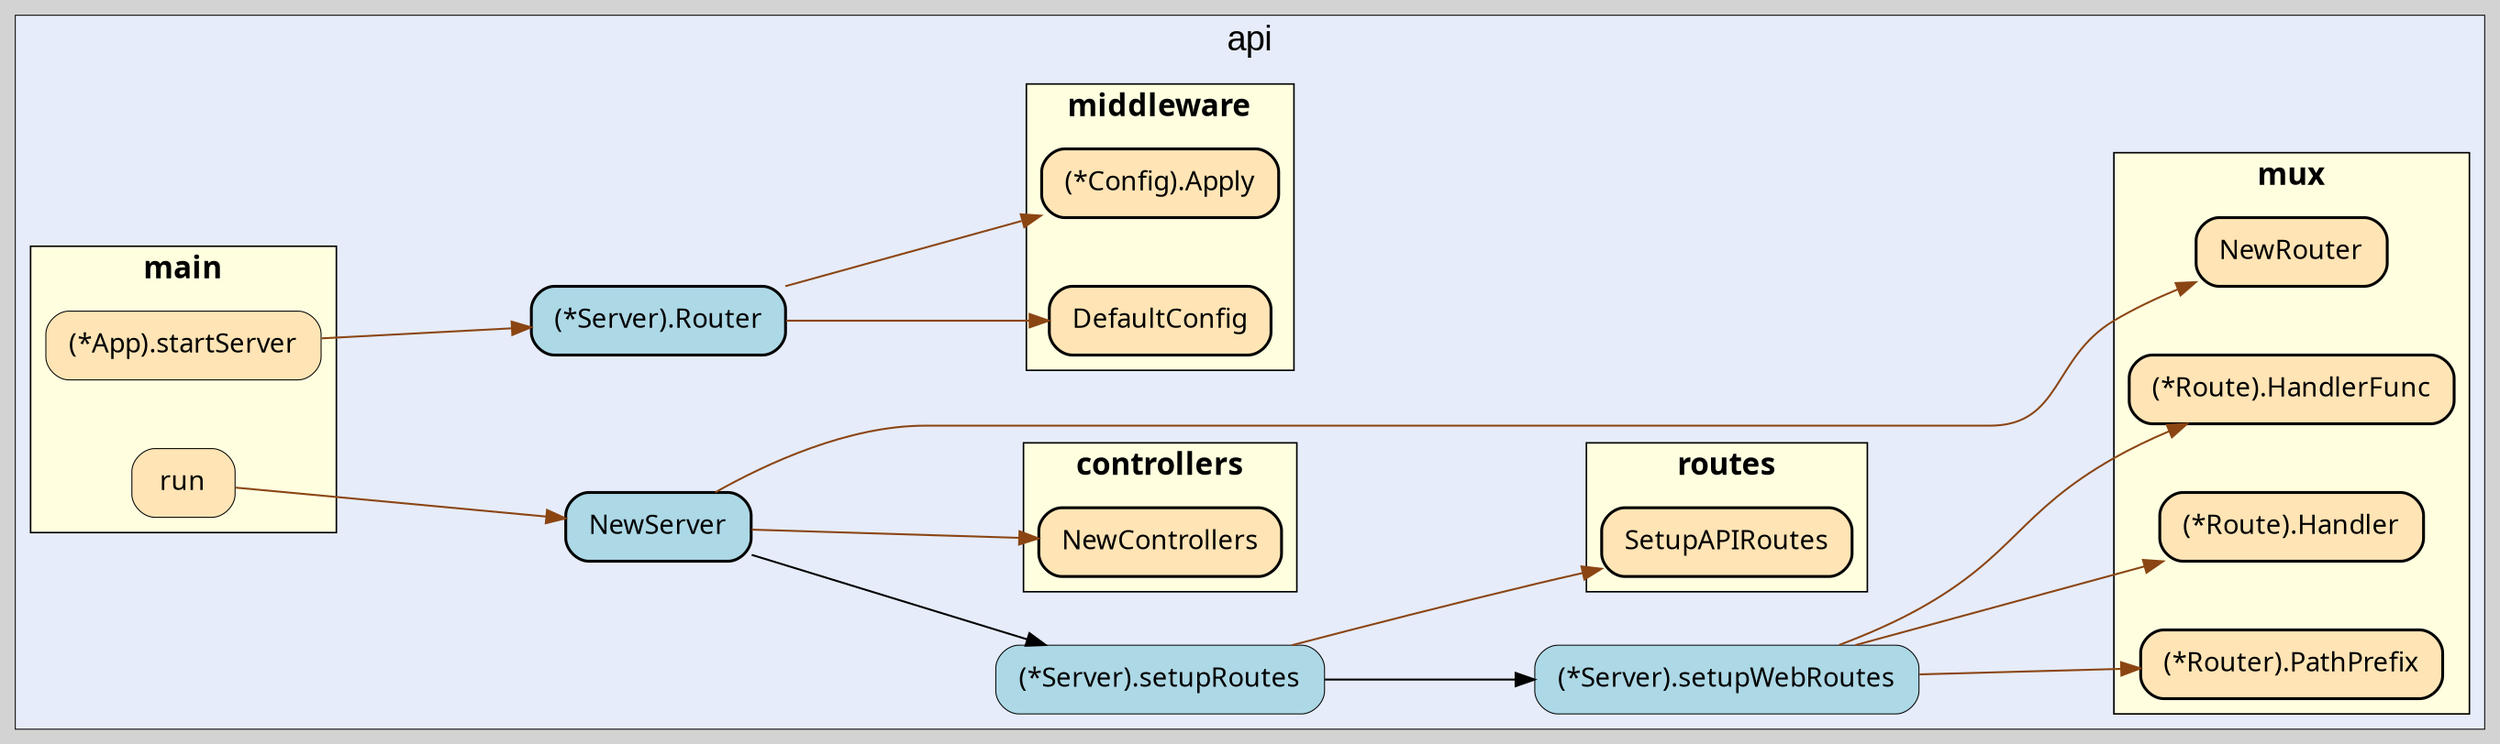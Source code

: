digraph gocallvis {
    label="";
    labeljust="l";
    fontname="Arial";
    fontsize="14";
    rankdir="LR";
    bgcolor="lightgray";
    style="solid";
    penwidth="0.5";
    pad="0.0";
    nodesep="0.5";

    node [shape="box" style="filled,rounded" fillcolor="honeydew" fontname="Verdana" penwidth="1.0" margin="0.16,0.0"];
    edge [minlen="3"]

    subgraph "cluster_focus" {
        bgcolor="#e6ecfa";
label="api";
labelloc="t";
labeljust="c";
fontsize="18";
        
        "github.com/LederWorks/siros/backend/internal/api.NewServer" [ fillcolor="lightblue" label="NewServer" penwidth="1.5" tooltip="github.com/LederWorks/siros/backend/internal/api.NewServer | defined in server.go:31\nat server.go:48: calling [(*github.com/LederWorks/siros/backend/internal/api.Server).setupRoutes]\nat server.go:46: calling [github.com/LederWorks/siros/backend/internal/controllers.NewControllers]\nat server.go:35: calling [github.com/gorilla/mux.NewRouter]" ]
        "(*github.com/LederWorks/siros/backend/internal/api.Server).setupRoutes" [ fillcolor="lightblue" label="(*Server).setupRoutes" penwidth="0.5" tooltip="(*github.com/LederWorks/siros/backend/internal/api.Server).setupRoutes | defined in server.go:60\nat server.go:65: calling [(*github.com/LederWorks/siros/backend/internal/api.Server).setupWebRoutes]\nat server.go:62: calling [github.com/LederWorks/siros/backend/internal/api/routes.SetupAPIRoutes]" ]
        "(*github.com/LederWorks/siros/backend/internal/api.Server).setupWebRoutes" [ fillcolor="lightblue" label="(*Server).setupWebRoutes" penwidth="0.5" tooltip="(*github.com/LederWorks/siros/backend/internal/api.Server).setupWebRoutes | defined in server.go:69\nat server.go:76: calling [(*github.com/gorilla/mux.Route).HandlerFunc]\nat server.go:73: calling [(*github.com/gorilla/mux.Router).PathPrefix]\nat server.go:76: calling [(*github.com/gorilla/mux.Router).PathPrefix]\nat server.go:73: calling [(*github.com/gorilla/mux.Route).Handler]" ]
        "(*github.com/LederWorks/siros/backend/internal/api.Server).Router" [ fillcolor="lightblue" label="(*Server).Router" penwidth="1.5" tooltip="(*github.com/LederWorks/siros/backend/internal/api.Server).Router | defined in server.go:53\nat server.go:55: calling [github.com/LederWorks/siros/backend/internal/api/middleware.DefaultConfig]\nat server.go:56: calling [(*github.com/LederWorks/siros/backend/internal/api/middleware.Config).Apply]" ]
        
        subgraph "cluster_github.com/LederWorks/siros/backend/cmd/siros-server" {
        style="filled";
fontname="Tahoma bold";
label="main";
URL="/?f=github.com/LederWorks/siros/backend/cmd/siros-server";
penwidth="0.8";
fontsize="16";
fillcolor="lightyellow";
rank="sink";
tooltip="package: github.com/LederWorks/siros/backend/cmd/siros-server";
        
        "github.com/LederWorks/siros/backend/cmd/siros-server.run" [ fillcolor="moccasin" label="run" penwidth="0.5" tooltip="github.com/LederWorks/siros/backend/cmd/siros-server.run | defined in main.go:47\nat main.go:78: calling [github.com/LederWorks/siros/backend/internal/api.NewServer]" ]
        "(*github.com/LederWorks/siros/backend/cmd/siros-server.App).startServer" [ fillcolor="moccasin" label="(*App).startServer" penwidth="0.5" tooltip="(*github.com/LederWorks/siros/backend/cmd/siros-server.App).startServer | defined in main.go:111\nat main.go:121: calling [(*github.com/LederWorks/siros/backend/internal/api.Server).Router]" ]
        
    }

        subgraph "cluster_github.com/LederWorks/siros/backend/internal/api/middleware" {
        label="middleware";
style="filled";
fillcolor="lightyellow";
fontname="Tahoma bold";
URL="/?f=github.com/LederWorks/siros/backend/internal/api/middleware";
tooltip="package: github.com/LederWorks/siros/backend/internal/api/middleware";
penwidth="0.8";
fontsize="16";
rank="sink";
        
        "github.com/LederWorks/siros/backend/internal/api/middleware.DefaultConfig" [ tooltip="github.com/LederWorks/siros/backend/internal/api/middleware.DefaultConfig | defined in middleware.go:19" fillcolor="moccasin" label="DefaultConfig" penwidth="1.5" ]
        "(*github.com/LederWorks/siros/backend/internal/api/middleware.Config).Apply" [ fillcolor="moccasin" label="(*Config).Apply" penwidth="1.5" tooltip="(*github.com/LederWorks/siros/backend/internal/api/middleware.Config).Apply | defined in middleware.go:29" ]
        
    }

        subgraph "cluster_github.com/LederWorks/siros/backend/internal/api/routes" {
        penwidth="0.8";
style="filled";
fillcolor="lightyellow";
rank="sink";
fontsize="16";
fontname="Tahoma bold";
label="routes";
URL="/?f=github.com/LederWorks/siros/backend/internal/api/routes";
tooltip="package: github.com/LederWorks/siros/backend/internal/api/routes";
        
        "github.com/LederWorks/siros/backend/internal/api/routes.SetupAPIRoutes" [ fillcolor="moccasin" label="SetupAPIRoutes" penwidth="1.5" tooltip="github.com/LederWorks/siros/backend/internal/api/routes.SetupAPIRoutes | defined in api.go:10" ]
        
    }

        subgraph "cluster_github.com/LederWorks/siros/backend/internal/controllers" {
        fillcolor="lightyellow";
fontname="Tahoma bold";
penwidth="0.8";
fontsize="16";
style="filled";
rank="sink";
label="controllers";
URL="/?f=github.com/LederWorks/siros/backend/internal/controllers";
tooltip="package: github.com/LederWorks/siros/backend/internal/controllers";
        
        "github.com/LederWorks/siros/backend/internal/controllers.NewControllers" [ fillcolor="moccasin" label="NewControllers" penwidth="1.5" tooltip="github.com/LederWorks/siros/backend/internal/controllers.NewControllers | defined in controllers.go:21" ]
        
    }

        subgraph "cluster_github.com/gorilla/mux" {
        fontsize="16";
style="filled";
fillcolor="lightyellow";
fontname="Tahoma bold";
rank="sink";
tooltip="package: github.com/gorilla/mux";
penwidth="0.8";
label="mux";
URL="/?f=github.com/gorilla/mux";
        
        "github.com/gorilla/mux.NewRouter" [ fillcolor="moccasin" label="NewRouter" penwidth="1.5" tooltip="github.com/gorilla/mux.NewRouter | defined in mux.go:25" ]
        "(*github.com/gorilla/mux.Router).PathPrefix" [ tooltip="(*github.com/gorilla/mux.Router).PathPrefix | defined in mux.go:335" fillcolor="moccasin" label="(*Router).PathPrefix" penwidth="1.5" ]
        "(*github.com/gorilla/mux.Route).Handler" [ fillcolor="moccasin" label="(*Route).Handler" penwidth="1.5" tooltip="(*github.com/gorilla/mux.Route).Handler | defined in route.go:118" ]
        "(*github.com/gorilla/mux.Route).HandlerFunc" [ penwidth="1.5" tooltip="(*github.com/gorilla/mux.Route).HandlerFunc | defined in route.go:126" fillcolor="moccasin" label="(*Route).HandlerFunc" ]
        
    }

    }

    "(*github.com/LederWorks/siros/backend/internal/api.Server).setupWebRoutes" -> "(*github.com/gorilla/mux.Route).HandlerFunc" [ color="saddlebrown" tooltip="at server.go:76: calling [(*github.com/gorilla/mux.Route).HandlerFunc]" ]
    "(*github.com/LederWorks/siros/backend/internal/api.Server).setupRoutes" -> "(*github.com/LederWorks/siros/backend/internal/api.Server).setupWebRoutes" [ tooltip="at server.go:65: calling [(*github.com/LederWorks/siros/backend/internal/api.Server).setupWebRoutes]" ]
    "github.com/LederWorks/siros/backend/internal/api.NewServer" -> "(*github.com/LederWorks/siros/backend/internal/api.Server).setupRoutes" [ tooltip="at server.go:48: calling [(*github.com/LederWorks/siros/backend/internal/api.Server).setupRoutes]" ]
    "(*github.com/LederWorks/siros/backend/cmd/siros-server.App).startServer" -> "(*github.com/LederWorks/siros/backend/internal/api.Server).Router" [ color="saddlebrown" tooltip="at main.go:121: calling [(*github.com/LederWorks/siros/backend/internal/api.Server).Router]" ]
    "github.com/LederWorks/siros/backend/internal/api.NewServer" -> "github.com/LederWorks/siros/backend/internal/controllers.NewControllers" [ color="saddlebrown" tooltip="at server.go:46: calling [github.com/LederWorks/siros/backend/internal/controllers.NewControllers]" ]
    "(*github.com/LederWorks/siros/backend/internal/api.Server).setupWebRoutes" -> "(*github.com/gorilla/mux.Router).PathPrefix" [ color="saddlebrown" tooltip="at server.go:73: calling [(*github.com/gorilla/mux.Router).PathPrefix]\nat server.go:76: calling [(*github.com/gorilla/mux.Router).PathPrefix]" ]
    "(*github.com/LederWorks/siros/backend/internal/api.Server).setupWebRoutes" -> "(*github.com/gorilla/mux.Route).Handler" [ color="saddlebrown" tooltip="at server.go:73: calling [(*github.com/gorilla/mux.Route).Handler]" ]
    "github.com/LederWorks/siros/backend/cmd/siros-server.run" -> "github.com/LederWorks/siros/backend/internal/api.NewServer" [ color="saddlebrown" tooltip="at main.go:78: calling [github.com/LederWorks/siros/backend/internal/api.NewServer]" ]
    "(*github.com/LederWorks/siros/backend/internal/api.Server).Router" -> "github.com/LederWorks/siros/backend/internal/api/middleware.DefaultConfig" [ color="saddlebrown" tooltip="at server.go:55: calling [github.com/LederWorks/siros/backend/internal/api/middleware.DefaultConfig]" ]
    "(*github.com/LederWorks/siros/backend/internal/api.Server).Router" -> "(*github.com/LederWorks/siros/backend/internal/api/middleware.Config).Apply" [ tooltip="at server.go:56: calling [(*github.com/LederWorks/siros/backend/internal/api/middleware.Config).Apply]" color="saddlebrown" ]
    "github.com/LederWorks/siros/backend/internal/api.NewServer" -> "github.com/gorilla/mux.NewRouter" [ color="saddlebrown" tooltip="at server.go:35: calling [github.com/gorilla/mux.NewRouter]" ]
    "(*github.com/LederWorks/siros/backend/internal/api.Server).setupRoutes" -> "github.com/LederWorks/siros/backend/internal/api/routes.SetupAPIRoutes" [ color="saddlebrown" tooltip="at server.go:62: calling [github.com/LederWorks/siros/backend/internal/api/routes.SetupAPIRoutes]" ]
}
